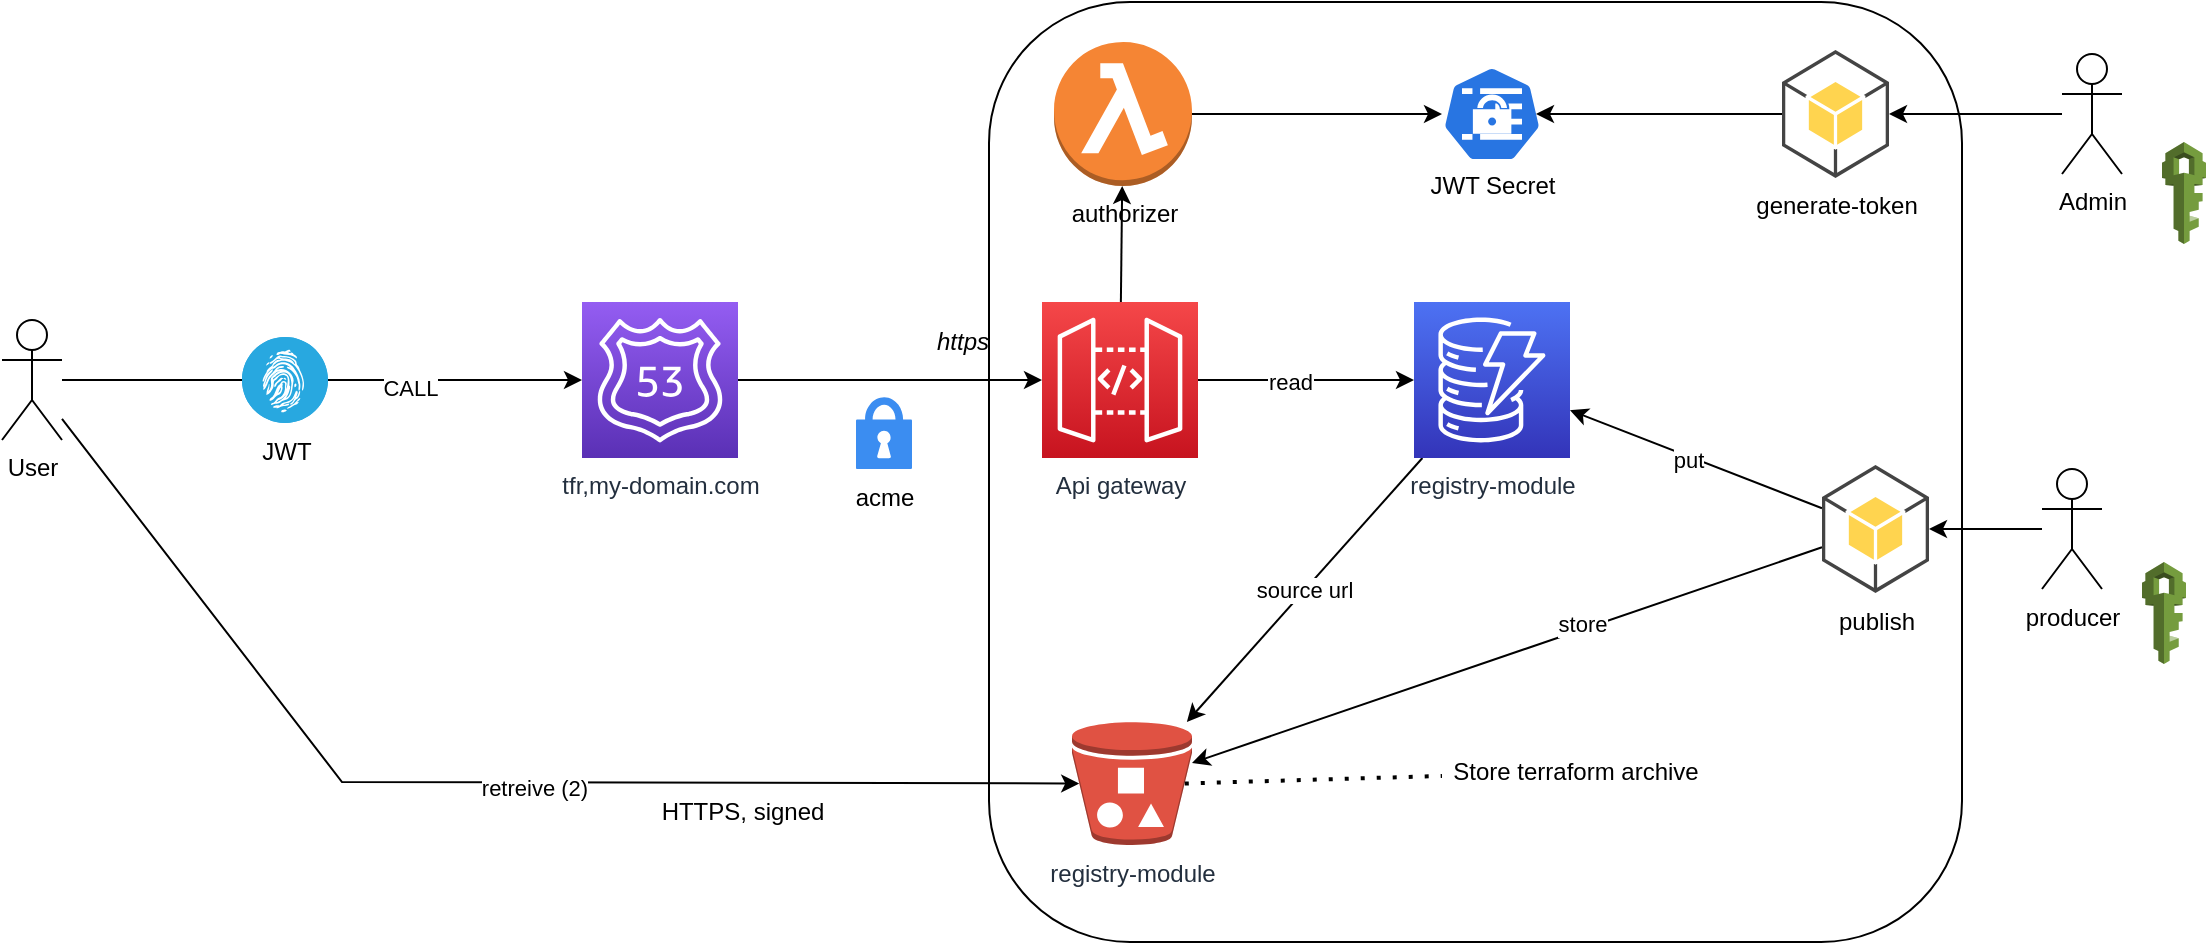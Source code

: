 <mxfile version="21.1.2" type="device">
  <diagram id="mNsShr_BQo4JJpDMKRNh" name="Page-1">
    <mxGraphModel dx="2373" dy="894" grid="1" gridSize="10" guides="1" tooltips="1" connect="1" arrows="1" fold="1" page="1" pageScale="1" pageWidth="827" pageHeight="1169" math="0" shadow="0">
      <root>
        <mxCell id="0" />
        <mxCell id="1" parent="0" />
        <mxCell id="KDXn3110f5-E7-CBsHhQ-20" value="" style="rounded=1;whiteSpace=wrap;html=1;" parent="1" vertex="1">
          <mxGeometry x="323.5" y="20" width="486.5" height="470" as="geometry" />
        </mxCell>
        <mxCell id="rd6ysX6Xpo18R3xRQxCN-7" style="edgeStyle=none;rounded=0;orthogonalLoop=1;jettySize=auto;html=1;" parent="1" source="rd6ysX6Xpo18R3xRQxCN-1" target="rd6ysX6Xpo18R3xRQxCN-2" edge="1">
          <mxGeometry relative="1" as="geometry" />
        </mxCell>
        <mxCell id="rd6ysX6Xpo18R3xRQxCN-13" style="edgeStyle=none;rounded=0;orthogonalLoop=1;jettySize=auto;html=1;entryX=0;entryY=0.5;entryDx=0;entryDy=0;entryPerimeter=0;" parent="1" source="rd6ysX6Xpo18R3xRQxCN-1" target="rd6ysX6Xpo18R3xRQxCN-12" edge="1">
          <mxGeometry relative="1" as="geometry" />
        </mxCell>
        <mxCell id="rd6ysX6Xpo18R3xRQxCN-14" value="read" style="edgeLabel;html=1;align=center;verticalAlign=middle;resizable=0;points=[];" parent="rd6ysX6Xpo18R3xRQxCN-13" vertex="1" connectable="0">
          <mxGeometry x="-0.148" y="-1" relative="1" as="geometry">
            <mxPoint as="offset" />
          </mxGeometry>
        </mxCell>
        <mxCell id="rd6ysX6Xpo18R3xRQxCN-1" value="Api gateway" style="points=[[0,0,0],[0.25,0,0],[0.5,0,0],[0.75,0,0],[1,0,0],[0,1,0],[0.25,1,0],[0.5,1,0],[0.75,1,0],[1,1,0],[0,0.25,0],[0,0.5,0],[0,0.75,0],[1,0.25,0],[1,0.5,0],[1,0.75,0]];outlineConnect=0;fontColor=#232F3E;gradientColor=#F54749;gradientDirection=north;fillColor=#C7131F;strokeColor=#ffffff;dashed=0;verticalLabelPosition=bottom;verticalAlign=top;align=center;html=1;fontSize=12;fontStyle=0;aspect=fixed;shape=mxgraph.aws4.resourceIcon;resIcon=mxgraph.aws4.api_gateway;" parent="1" vertex="1">
          <mxGeometry x="350" y="170" width="78" height="78" as="geometry" />
        </mxCell>
        <mxCell id="rd6ysX6Xpo18R3xRQxCN-6" style="edgeStyle=none;rounded=0;orthogonalLoop=1;jettySize=auto;html=1;" parent="1" source="rd6ysX6Xpo18R3xRQxCN-2" target="rd6ysX6Xpo18R3xRQxCN-5" edge="1">
          <mxGeometry relative="1" as="geometry" />
        </mxCell>
        <mxCell id="rd6ysX6Xpo18R3xRQxCN-2" value="authorizer" style="outlineConnect=0;dashed=0;verticalLabelPosition=bottom;verticalAlign=top;align=center;html=1;shape=mxgraph.aws3.lambda_function;fillColor=#F58534;gradientColor=none;" parent="1" vertex="1">
          <mxGeometry x="356" y="40" width="69" height="72" as="geometry" />
        </mxCell>
        <mxCell id="rd6ysX6Xpo18R3xRQxCN-4" style="rounded=0;orthogonalLoop=1;jettySize=auto;html=1;" parent="1" source="rd6ysX6Xpo18R3xRQxCN-3" target="rd6ysX6Xpo18R3xRQxCN-1" edge="1">
          <mxGeometry relative="1" as="geometry" />
        </mxCell>
        <mxCell id="rd6ysX6Xpo18R3xRQxCN-3" value="tfr,my-domain.com" style="points=[[0,0,0],[0.25,0,0],[0.5,0,0],[0.75,0,0],[1,0,0],[0,1,0],[0.25,1,0],[0.5,1,0],[0.75,1,0],[1,1,0],[0,0.25,0],[0,0.5,0],[0,0.75,0],[1,0.25,0],[1,0.5,0],[1,0.75,0]];outlineConnect=0;fontColor=#232F3E;gradientColor=#945DF2;gradientDirection=north;fillColor=#5A30B5;strokeColor=#ffffff;dashed=0;verticalLabelPosition=bottom;verticalAlign=top;align=center;html=1;fontSize=12;fontStyle=0;aspect=fixed;shape=mxgraph.aws4.resourceIcon;resIcon=mxgraph.aws4.route_53;" parent="1" vertex="1">
          <mxGeometry x="120" y="170" width="78" height="78" as="geometry" />
        </mxCell>
        <mxCell id="rd6ysX6Xpo18R3xRQxCN-5" value="&lt;br&gt;&lt;br&gt;&lt;br&gt;&lt;br&gt;&lt;br&gt;JWT Secret" style="html=1;dashed=0;whitespace=wrap;fillColor=#2875E2;strokeColor=#ffffff;points=[[0.005,0.63,0],[0.1,0.2,0],[0.9,0.2,0],[0.5,0,0],[0.995,0.63,0],[0.72,0.99,0],[0.5,1,0],[0.28,0.99,0]];shape=mxgraph.kubernetes.icon;prIcon=secret" parent="1" vertex="1">
          <mxGeometry x="550" y="52" width="50" height="48" as="geometry" />
        </mxCell>
        <mxCell id="rd6ysX6Xpo18R3xRQxCN-9" style="edgeStyle=none;rounded=0;orthogonalLoop=1;jettySize=auto;html=1;" parent="1" source="rd6ysX6Xpo18R3xRQxCN-8" target="rd6ysX6Xpo18R3xRQxCN-3" edge="1">
          <mxGeometry relative="1" as="geometry" />
        </mxCell>
        <mxCell id="rd6ysX6Xpo18R3xRQxCN-10" value="CALL" style="edgeLabel;html=1;align=center;verticalAlign=middle;resizable=0;points=[];" parent="rd6ysX6Xpo18R3xRQxCN-9" vertex="1" connectable="0">
          <mxGeometry x="0.338" y="-4" relative="1" as="geometry">
            <mxPoint as="offset" />
          </mxGeometry>
        </mxCell>
        <mxCell id="g6Gx99K3s5N-sFk9b2kl-2" style="rounded=0;orthogonalLoop=1;jettySize=auto;html=1;entryX=0.06;entryY=0.5;entryDx=0;entryDy=0;entryPerimeter=0;" parent="1" source="rd6ysX6Xpo18R3xRQxCN-8" target="g6Gx99K3s5N-sFk9b2kl-1" edge="1">
          <mxGeometry relative="1" as="geometry">
            <Array as="points">
              <mxPoint y="410" />
            </Array>
          </mxGeometry>
        </mxCell>
        <mxCell id="g6Gx99K3s5N-sFk9b2kl-3" value="retreive (2)" style="edgeLabel;html=1;align=center;verticalAlign=middle;resizable=0;points=[];" parent="g6Gx99K3s5N-sFk9b2kl-2" vertex="1" connectable="0">
          <mxGeometry x="0.085" y="-3" relative="1" as="geometry">
            <mxPoint x="1" as="offset" />
          </mxGeometry>
        </mxCell>
        <mxCell id="rd6ysX6Xpo18R3xRQxCN-8" value="User" style="shape=umlActor;verticalLabelPosition=bottom;verticalAlign=top;html=1;outlineConnect=0;" parent="1" vertex="1">
          <mxGeometry x="-170" y="179" width="30" height="60" as="geometry" />
        </mxCell>
        <mxCell id="rd6ysX6Xpo18R3xRQxCN-11" value="JWT" style="fillColor=#28A8E0;verticalLabelPosition=bottom;html=1;strokeColor=#ffffff;verticalAlign=top;align=center;points=[[0.145,0.145,0],[0.5,0,0],[0.855,0.145,0],[1,0.5,0],[0.855,0.855,0],[0.5,1,0],[0.145,0.855,0],[0,0.5,0]];pointerEvents=1;shape=mxgraph.cisco_safe.compositeIcon;bgIcon=ellipse;resIcon=mxgraph.cisco_safe.capability.identity_authorization;" parent="1" vertex="1">
          <mxGeometry x="-50" y="187.5" width="43" height="43" as="geometry" />
        </mxCell>
        <mxCell id="g6Gx99K3s5N-sFk9b2kl-4" value="source url" style="edgeStyle=none;rounded=0;orthogonalLoop=1;jettySize=auto;html=1;" parent="1" source="rd6ysX6Xpo18R3xRQxCN-12" target="g6Gx99K3s5N-sFk9b2kl-1" edge="1">
          <mxGeometry relative="1" as="geometry" />
        </mxCell>
        <mxCell id="rd6ysX6Xpo18R3xRQxCN-12" value="registry-module" style="points=[[0,0,0],[0.25,0,0],[0.5,0,0],[0.75,0,0],[1,0,0],[0,1,0],[0.25,1,0],[0.5,1,0],[0.75,1,0],[1,1,0],[0,0.25,0],[0,0.5,0],[0,0.75,0],[1,0.25,0],[1,0.5,0],[1,0.75,0]];outlineConnect=0;fontColor=#232F3E;gradientColor=#4D72F3;gradientDirection=north;fillColor=#3334B9;strokeColor=#ffffff;dashed=0;verticalLabelPosition=bottom;verticalAlign=top;align=center;html=1;fontSize=12;fontStyle=0;aspect=fixed;shape=mxgraph.aws4.resourceIcon;resIcon=mxgraph.aws4.dynamodb;" parent="1" vertex="1">
          <mxGeometry x="536" y="170" width="78" height="78" as="geometry" />
        </mxCell>
        <mxCell id="g6Gx99K3s5N-sFk9b2kl-1" value="&lt;span style=&quot;color: rgb(35, 47, 62);&quot;&gt;registry-module&lt;/span&gt;" style="outlineConnect=0;dashed=0;verticalLabelPosition=bottom;verticalAlign=top;align=center;html=1;shape=mxgraph.aws3.bucket_with_objects;fillColor=#E05243;gradientColor=none;" parent="1" vertex="1">
          <mxGeometry x="365" y="380" width="60" height="61.5" as="geometry" />
        </mxCell>
        <mxCell id="g6Gx99K3s5N-sFk9b2kl-5" value="Store terraform archive" style="text;html=1;strokeColor=none;fillColor=none;align=center;verticalAlign=middle;whiteSpace=wrap;rounded=0;" parent="1" vertex="1">
          <mxGeometry x="550" y="400" width="134" height="10" as="geometry" />
        </mxCell>
        <mxCell id="g6Gx99K3s5N-sFk9b2kl-7" value="" style="endArrow=none;dashed=1;html=1;dashPattern=1 3;strokeWidth=2;exitX=0.94;exitY=0.5;exitDx=0;exitDy=0;exitPerimeter=0;" parent="1" source="g6Gx99K3s5N-sFk9b2kl-1" target="g6Gx99K3s5N-sFk9b2kl-5" edge="1">
          <mxGeometry width="50" height="50" relative="1" as="geometry">
            <mxPoint x="530" y="510" as="sourcePoint" />
            <mxPoint x="580" y="460" as="targetPoint" />
          </mxGeometry>
        </mxCell>
        <mxCell id="KDXn3110f5-E7-CBsHhQ-4" style="rounded=0;orthogonalLoop=1;jettySize=auto;html=1;" parent="1" source="KDXn3110f5-E7-CBsHhQ-1" target="rd6ysX6Xpo18R3xRQxCN-12" edge="1">
          <mxGeometry relative="1" as="geometry" />
        </mxCell>
        <mxCell id="KDXn3110f5-E7-CBsHhQ-7" value="put" style="edgeLabel;html=1;align=center;verticalAlign=middle;resizable=0;points=[];" parent="KDXn3110f5-E7-CBsHhQ-4" vertex="1" connectable="0">
          <mxGeometry x="0.074" y="2" relative="1" as="geometry">
            <mxPoint x="1" as="offset" />
          </mxGeometry>
        </mxCell>
        <mxCell id="KDXn3110f5-E7-CBsHhQ-5" style="rounded=0;orthogonalLoop=1;jettySize=auto;html=1;" parent="1" source="KDXn3110f5-E7-CBsHhQ-1" target="g6Gx99K3s5N-sFk9b2kl-1" edge="1">
          <mxGeometry relative="1" as="geometry" />
        </mxCell>
        <mxCell id="KDXn3110f5-E7-CBsHhQ-6" value="store" style="edgeLabel;html=1;align=center;verticalAlign=middle;resizable=0;points=[];" parent="KDXn3110f5-E7-CBsHhQ-5" vertex="1" connectable="0">
          <mxGeometry x="-0.241" y="-3" relative="1" as="geometry">
            <mxPoint as="offset" />
          </mxGeometry>
        </mxCell>
        <mxCell id="KDXn3110f5-E7-CBsHhQ-1" value="publish" style="outlineConnect=0;dashed=0;verticalLabelPosition=bottom;verticalAlign=top;align=center;html=1;shape=mxgraph.aws3.android;fillColor=#FFD44F;gradientColor=none;" parent="1" vertex="1">
          <mxGeometry x="740" y="251.5" width="53.5" height="64" as="geometry" />
        </mxCell>
        <mxCell id="KDXn3110f5-E7-CBsHhQ-3" style="rounded=0;orthogonalLoop=1;jettySize=auto;html=1;" parent="1" source="KDXn3110f5-E7-CBsHhQ-2" target="KDXn3110f5-E7-CBsHhQ-1" edge="1">
          <mxGeometry relative="1" as="geometry" />
        </mxCell>
        <mxCell id="KDXn3110f5-E7-CBsHhQ-2" value="producer" style="shape=umlActor;verticalLabelPosition=bottom;verticalAlign=top;html=1;outlineConnect=0;" parent="1" vertex="1">
          <mxGeometry x="850" y="253.5" width="30" height="60" as="geometry" />
        </mxCell>
        <mxCell id="KDXn3110f5-E7-CBsHhQ-8" value="acme" style="sketch=0;html=1;aspect=fixed;strokeColor=none;shadow=0;fillColor=#3B8DF1;verticalAlign=top;labelPosition=center;verticalLabelPosition=bottom;shape=mxgraph.gcp2.lock" parent="1" vertex="1">
          <mxGeometry x="257" y="217.6" width="28" height="35.9" as="geometry" />
        </mxCell>
        <mxCell id="KDXn3110f5-E7-CBsHhQ-11" value="&lt;i&gt;https&lt;/i&gt;" style="text;html=1;align=center;verticalAlign=middle;resizable=0;points=[];autosize=1;strokeColor=none;fillColor=none;" parent="1" vertex="1">
          <mxGeometry x="285" y="175" width="50" height="30" as="geometry" />
        </mxCell>
        <mxCell id="TIR1LHeSplM7VyRILoW0-1" value="HTTPS, signed" style="text;html=1;align=center;verticalAlign=middle;resizable=0;points=[];autosize=1;strokeColor=none;fillColor=none;" vertex="1" parent="1">
          <mxGeometry x="150" y="410" width="100" height="30" as="geometry" />
        </mxCell>
        <mxCell id="TIR1LHeSplM7VyRILoW0-2" value="" style="outlineConnect=0;dashed=0;verticalLabelPosition=bottom;verticalAlign=top;align=center;html=1;shape=mxgraph.aws3.iam;fillColor=#759C3E;gradientColor=none;" vertex="1" parent="1">
          <mxGeometry x="900" y="300" width="22" height="51" as="geometry" />
        </mxCell>
        <mxCell id="TIR1LHeSplM7VyRILoW0-4" style="rounded=0;orthogonalLoop=1;jettySize=auto;html=1;entryX=0.94;entryY=0.5;entryDx=0;entryDy=0;entryPerimeter=0;" edge="1" parent="1" source="TIR1LHeSplM7VyRILoW0-3" target="rd6ysX6Xpo18R3xRQxCN-5">
          <mxGeometry relative="1" as="geometry" />
        </mxCell>
        <mxCell id="TIR1LHeSplM7VyRILoW0-3" value="generate-token" style="outlineConnect=0;dashed=0;verticalLabelPosition=bottom;verticalAlign=top;align=center;html=1;shape=mxgraph.aws3.android;fillColor=#FFD44F;gradientColor=none;" vertex="1" parent="1">
          <mxGeometry x="720" y="44" width="53.5" height="64" as="geometry" />
        </mxCell>
        <mxCell id="TIR1LHeSplM7VyRILoW0-7" style="rounded=0;orthogonalLoop=1;jettySize=auto;html=1;" edge="1" parent="1" source="TIR1LHeSplM7VyRILoW0-5" target="TIR1LHeSplM7VyRILoW0-3">
          <mxGeometry relative="1" as="geometry" />
        </mxCell>
        <mxCell id="TIR1LHeSplM7VyRILoW0-5" value="Admin" style="shape=umlActor;verticalLabelPosition=bottom;verticalAlign=top;html=1;outlineConnect=0;" vertex="1" parent="1">
          <mxGeometry x="860" y="46" width="30" height="60" as="geometry" />
        </mxCell>
        <mxCell id="TIR1LHeSplM7VyRILoW0-6" value="" style="outlineConnect=0;dashed=0;verticalLabelPosition=bottom;verticalAlign=top;align=center;html=1;shape=mxgraph.aws3.iam;fillColor=#759C3E;gradientColor=none;" vertex="1" parent="1">
          <mxGeometry x="910" y="90" width="22" height="51" as="geometry" />
        </mxCell>
      </root>
    </mxGraphModel>
  </diagram>
</mxfile>

